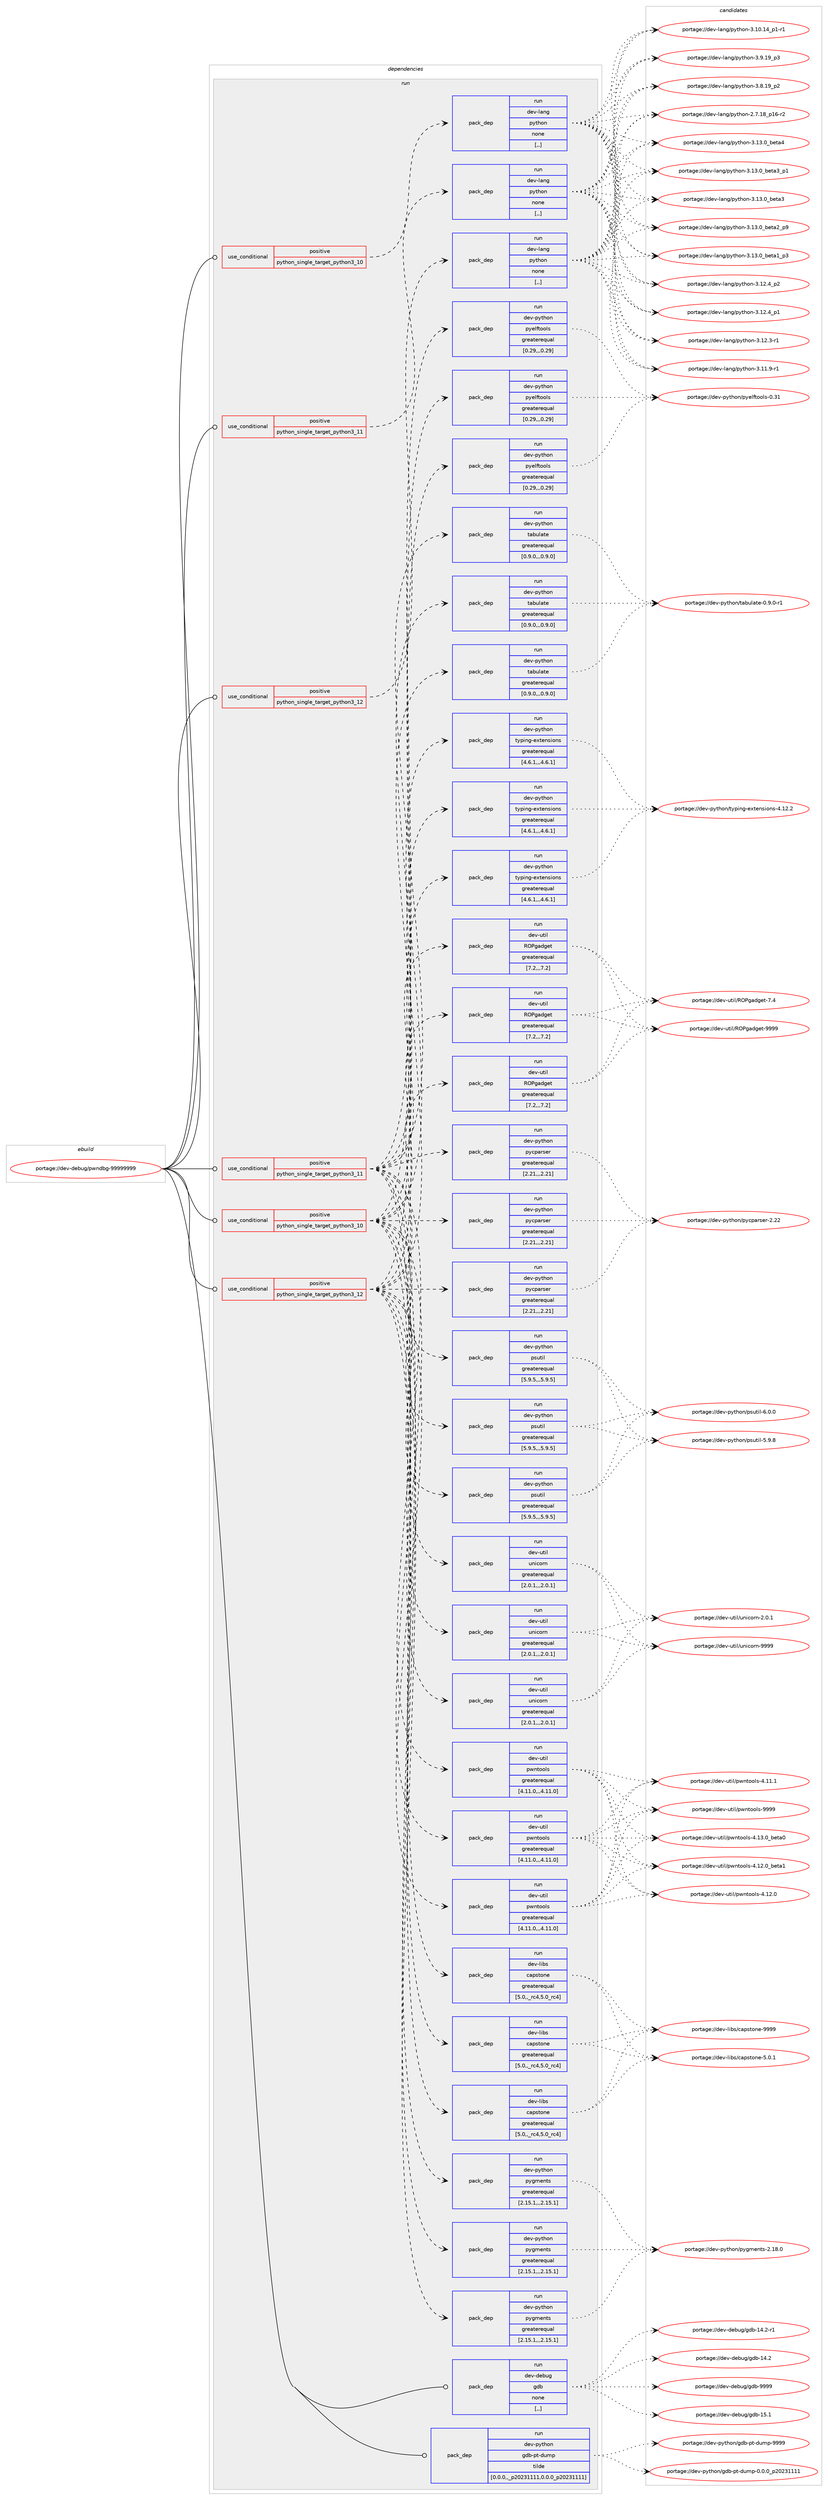 digraph prolog {

# *************
# Graph options
# *************

newrank=true;
concentrate=true;
compound=true;
graph [rankdir=LR,fontname=Helvetica,fontsize=10,ranksep=1.5];#, ranksep=2.5, nodesep=0.2];
edge  [arrowhead=vee];
node  [fontname=Helvetica,fontsize=10];

# **********
# The ebuild
# **********

subgraph cluster_leftcol {
color=gray;
label=<<i>ebuild</i>>;
id [label="portage://dev-debug/pwndbg-99999999", color=red, width=4, href="../dev-debug/pwndbg-99999999.svg"];
}

# ****************
# The dependencies
# ****************

subgraph cluster_midcol {
color=gray;
label=<<i>dependencies</i>>;
subgraph cluster_compile {
fillcolor="#eeeeee";
style=filled;
label=<<i>compile</i>>;
}
subgraph cluster_compileandrun {
fillcolor="#eeeeee";
style=filled;
label=<<i>compile and run</i>>;
}
subgraph cluster_run {
fillcolor="#eeeeee";
style=filled;
label=<<i>run</i>>;
subgraph cond19292 {
dependency72775 [label=<<TABLE BORDER="0" CELLBORDER="1" CELLSPACING="0" CELLPADDING="4"><TR><TD ROWSPAN="3" CELLPADDING="10">use_conditional</TD></TR><TR><TD>positive</TD></TR><TR><TD>python_single_target_python3_10</TD></TR></TABLE>>, shape=none, color=red];
subgraph pack52530 {
dependency72776 [label=<<TABLE BORDER="0" CELLBORDER="1" CELLSPACING="0" CELLPADDING="4" WIDTH="220"><TR><TD ROWSPAN="6" CELLPADDING="30">pack_dep</TD></TR><TR><TD WIDTH="110">run</TD></TR><TR><TD>dev-lang</TD></TR><TR><TD>python</TD></TR><TR><TD>none</TD></TR><TR><TD>[,,]</TD></TR></TABLE>>, shape=none, color=blue];
}
dependency72775:e -> dependency72776:w [weight=20,style="dashed",arrowhead="vee"];
}
id:e -> dependency72775:w [weight=20,style="solid",arrowhead="odot"];
subgraph cond19293 {
dependency72777 [label=<<TABLE BORDER="0" CELLBORDER="1" CELLSPACING="0" CELLPADDING="4"><TR><TD ROWSPAN="3" CELLPADDING="10">use_conditional</TD></TR><TR><TD>positive</TD></TR><TR><TD>python_single_target_python3_10</TD></TR></TABLE>>, shape=none, color=red];
subgraph pack52531 {
dependency72778 [label=<<TABLE BORDER="0" CELLBORDER="1" CELLSPACING="0" CELLPADDING="4" WIDTH="220"><TR><TD ROWSPAN="6" CELLPADDING="30">pack_dep</TD></TR><TR><TD WIDTH="110">run</TD></TR><TR><TD>dev-libs</TD></TR><TR><TD>capstone</TD></TR><TR><TD>greaterequal</TD></TR><TR><TD>[5.0,,_rc4,5.0_rc4]</TD></TR></TABLE>>, shape=none, color=blue];
}
dependency72777:e -> dependency72778:w [weight=20,style="dashed",arrowhead="vee"];
subgraph pack52532 {
dependency72779 [label=<<TABLE BORDER="0" CELLBORDER="1" CELLSPACING="0" CELLPADDING="4" WIDTH="220"><TR><TD ROWSPAN="6" CELLPADDING="30">pack_dep</TD></TR><TR><TD WIDTH="110">run</TD></TR><TR><TD>dev-python</TD></TR><TR><TD>psutil</TD></TR><TR><TD>greaterequal</TD></TR><TR><TD>[5.9.5,,,5.9.5]</TD></TR></TABLE>>, shape=none, color=blue];
}
dependency72777:e -> dependency72779:w [weight=20,style="dashed",arrowhead="vee"];
subgraph pack52533 {
dependency72780 [label=<<TABLE BORDER="0" CELLBORDER="1" CELLSPACING="0" CELLPADDING="4" WIDTH="220"><TR><TD ROWSPAN="6" CELLPADDING="30">pack_dep</TD></TR><TR><TD WIDTH="110">run</TD></TR><TR><TD>dev-python</TD></TR><TR><TD>pycparser</TD></TR><TR><TD>greaterequal</TD></TR><TR><TD>[2.21,,,2.21]</TD></TR></TABLE>>, shape=none, color=blue];
}
dependency72777:e -> dependency72780:w [weight=20,style="dashed",arrowhead="vee"];
subgraph pack52534 {
dependency72781 [label=<<TABLE BORDER="0" CELLBORDER="1" CELLSPACING="0" CELLPADDING="4" WIDTH="220"><TR><TD ROWSPAN="6" CELLPADDING="30">pack_dep</TD></TR><TR><TD WIDTH="110">run</TD></TR><TR><TD>dev-python</TD></TR><TR><TD>pyelftools</TD></TR><TR><TD>greaterequal</TD></TR><TR><TD>[0.29,,,0.29]</TD></TR></TABLE>>, shape=none, color=blue];
}
dependency72777:e -> dependency72781:w [weight=20,style="dashed",arrowhead="vee"];
subgraph pack52535 {
dependency72782 [label=<<TABLE BORDER="0" CELLBORDER="1" CELLSPACING="0" CELLPADDING="4" WIDTH="220"><TR><TD ROWSPAN="6" CELLPADDING="30">pack_dep</TD></TR><TR><TD WIDTH="110">run</TD></TR><TR><TD>dev-python</TD></TR><TR><TD>pygments</TD></TR><TR><TD>greaterequal</TD></TR><TR><TD>[2.15.1,,,2.15.1]</TD></TR></TABLE>>, shape=none, color=blue];
}
dependency72777:e -> dependency72782:w [weight=20,style="dashed",arrowhead="vee"];
subgraph pack52536 {
dependency72783 [label=<<TABLE BORDER="0" CELLBORDER="1" CELLSPACING="0" CELLPADDING="4" WIDTH="220"><TR><TD ROWSPAN="6" CELLPADDING="30">pack_dep</TD></TR><TR><TD WIDTH="110">run</TD></TR><TR><TD>dev-python</TD></TR><TR><TD>tabulate</TD></TR><TR><TD>greaterequal</TD></TR><TR><TD>[0.9.0,,,0.9.0]</TD></TR></TABLE>>, shape=none, color=blue];
}
dependency72777:e -> dependency72783:w [weight=20,style="dashed",arrowhead="vee"];
subgraph pack52537 {
dependency72784 [label=<<TABLE BORDER="0" CELLBORDER="1" CELLSPACING="0" CELLPADDING="4" WIDTH="220"><TR><TD ROWSPAN="6" CELLPADDING="30">pack_dep</TD></TR><TR><TD WIDTH="110">run</TD></TR><TR><TD>dev-python</TD></TR><TR><TD>typing-extensions</TD></TR><TR><TD>greaterequal</TD></TR><TR><TD>[4.6.1,,,4.6.1]</TD></TR></TABLE>>, shape=none, color=blue];
}
dependency72777:e -> dependency72784:w [weight=20,style="dashed",arrowhead="vee"];
subgraph pack52538 {
dependency72785 [label=<<TABLE BORDER="0" CELLBORDER="1" CELLSPACING="0" CELLPADDING="4" WIDTH="220"><TR><TD ROWSPAN="6" CELLPADDING="30">pack_dep</TD></TR><TR><TD WIDTH="110">run</TD></TR><TR><TD>dev-util</TD></TR><TR><TD>pwntools</TD></TR><TR><TD>greaterequal</TD></TR><TR><TD>[4.11.0,,,4.11.0]</TD></TR></TABLE>>, shape=none, color=blue];
}
dependency72777:e -> dependency72785:w [weight=20,style="dashed",arrowhead="vee"];
subgraph pack52539 {
dependency72786 [label=<<TABLE BORDER="0" CELLBORDER="1" CELLSPACING="0" CELLPADDING="4" WIDTH="220"><TR><TD ROWSPAN="6" CELLPADDING="30">pack_dep</TD></TR><TR><TD WIDTH="110">run</TD></TR><TR><TD>dev-util</TD></TR><TR><TD>ROPgadget</TD></TR><TR><TD>greaterequal</TD></TR><TR><TD>[7.2,,,7.2]</TD></TR></TABLE>>, shape=none, color=blue];
}
dependency72777:e -> dependency72786:w [weight=20,style="dashed",arrowhead="vee"];
subgraph pack52540 {
dependency72787 [label=<<TABLE BORDER="0" CELLBORDER="1" CELLSPACING="0" CELLPADDING="4" WIDTH="220"><TR><TD ROWSPAN="6" CELLPADDING="30">pack_dep</TD></TR><TR><TD WIDTH="110">run</TD></TR><TR><TD>dev-util</TD></TR><TR><TD>unicorn</TD></TR><TR><TD>greaterequal</TD></TR><TR><TD>[2.0.1,,,2.0.1]</TD></TR></TABLE>>, shape=none, color=blue];
}
dependency72777:e -> dependency72787:w [weight=20,style="dashed",arrowhead="vee"];
}
id:e -> dependency72777:w [weight=20,style="solid",arrowhead="odot"];
subgraph cond19294 {
dependency72788 [label=<<TABLE BORDER="0" CELLBORDER="1" CELLSPACING="0" CELLPADDING="4"><TR><TD ROWSPAN="3" CELLPADDING="10">use_conditional</TD></TR><TR><TD>positive</TD></TR><TR><TD>python_single_target_python3_11</TD></TR></TABLE>>, shape=none, color=red];
subgraph pack52541 {
dependency72789 [label=<<TABLE BORDER="0" CELLBORDER="1" CELLSPACING="0" CELLPADDING="4" WIDTH="220"><TR><TD ROWSPAN="6" CELLPADDING="30">pack_dep</TD></TR><TR><TD WIDTH="110">run</TD></TR><TR><TD>dev-lang</TD></TR><TR><TD>python</TD></TR><TR><TD>none</TD></TR><TR><TD>[,,]</TD></TR></TABLE>>, shape=none, color=blue];
}
dependency72788:e -> dependency72789:w [weight=20,style="dashed",arrowhead="vee"];
}
id:e -> dependency72788:w [weight=20,style="solid",arrowhead="odot"];
subgraph cond19295 {
dependency72790 [label=<<TABLE BORDER="0" CELLBORDER="1" CELLSPACING="0" CELLPADDING="4"><TR><TD ROWSPAN="3" CELLPADDING="10">use_conditional</TD></TR><TR><TD>positive</TD></TR><TR><TD>python_single_target_python3_11</TD></TR></TABLE>>, shape=none, color=red];
subgraph pack52542 {
dependency72791 [label=<<TABLE BORDER="0" CELLBORDER="1" CELLSPACING="0" CELLPADDING="4" WIDTH="220"><TR><TD ROWSPAN="6" CELLPADDING="30">pack_dep</TD></TR><TR><TD WIDTH="110">run</TD></TR><TR><TD>dev-libs</TD></TR><TR><TD>capstone</TD></TR><TR><TD>greaterequal</TD></TR><TR><TD>[5.0,,_rc4,5.0_rc4]</TD></TR></TABLE>>, shape=none, color=blue];
}
dependency72790:e -> dependency72791:w [weight=20,style="dashed",arrowhead="vee"];
subgraph pack52543 {
dependency72792 [label=<<TABLE BORDER="0" CELLBORDER="1" CELLSPACING="0" CELLPADDING="4" WIDTH="220"><TR><TD ROWSPAN="6" CELLPADDING="30">pack_dep</TD></TR><TR><TD WIDTH="110">run</TD></TR><TR><TD>dev-python</TD></TR><TR><TD>psutil</TD></TR><TR><TD>greaterequal</TD></TR><TR><TD>[5.9.5,,,5.9.5]</TD></TR></TABLE>>, shape=none, color=blue];
}
dependency72790:e -> dependency72792:w [weight=20,style="dashed",arrowhead="vee"];
subgraph pack52544 {
dependency72793 [label=<<TABLE BORDER="0" CELLBORDER="1" CELLSPACING="0" CELLPADDING="4" WIDTH="220"><TR><TD ROWSPAN="6" CELLPADDING="30">pack_dep</TD></TR><TR><TD WIDTH="110">run</TD></TR><TR><TD>dev-python</TD></TR><TR><TD>pycparser</TD></TR><TR><TD>greaterequal</TD></TR><TR><TD>[2.21,,,2.21]</TD></TR></TABLE>>, shape=none, color=blue];
}
dependency72790:e -> dependency72793:w [weight=20,style="dashed",arrowhead="vee"];
subgraph pack52545 {
dependency72794 [label=<<TABLE BORDER="0" CELLBORDER="1" CELLSPACING="0" CELLPADDING="4" WIDTH="220"><TR><TD ROWSPAN="6" CELLPADDING="30">pack_dep</TD></TR><TR><TD WIDTH="110">run</TD></TR><TR><TD>dev-python</TD></TR><TR><TD>pyelftools</TD></TR><TR><TD>greaterequal</TD></TR><TR><TD>[0.29,,,0.29]</TD></TR></TABLE>>, shape=none, color=blue];
}
dependency72790:e -> dependency72794:w [weight=20,style="dashed",arrowhead="vee"];
subgraph pack52546 {
dependency72795 [label=<<TABLE BORDER="0" CELLBORDER="1" CELLSPACING="0" CELLPADDING="4" WIDTH="220"><TR><TD ROWSPAN="6" CELLPADDING="30">pack_dep</TD></TR><TR><TD WIDTH="110">run</TD></TR><TR><TD>dev-python</TD></TR><TR><TD>pygments</TD></TR><TR><TD>greaterequal</TD></TR><TR><TD>[2.15.1,,,2.15.1]</TD></TR></TABLE>>, shape=none, color=blue];
}
dependency72790:e -> dependency72795:w [weight=20,style="dashed",arrowhead="vee"];
subgraph pack52547 {
dependency72796 [label=<<TABLE BORDER="0" CELLBORDER="1" CELLSPACING="0" CELLPADDING="4" WIDTH="220"><TR><TD ROWSPAN="6" CELLPADDING="30">pack_dep</TD></TR><TR><TD WIDTH="110">run</TD></TR><TR><TD>dev-python</TD></TR><TR><TD>tabulate</TD></TR><TR><TD>greaterequal</TD></TR><TR><TD>[0.9.0,,,0.9.0]</TD></TR></TABLE>>, shape=none, color=blue];
}
dependency72790:e -> dependency72796:w [weight=20,style="dashed",arrowhead="vee"];
subgraph pack52548 {
dependency72797 [label=<<TABLE BORDER="0" CELLBORDER="1" CELLSPACING="0" CELLPADDING="4" WIDTH="220"><TR><TD ROWSPAN="6" CELLPADDING="30">pack_dep</TD></TR><TR><TD WIDTH="110">run</TD></TR><TR><TD>dev-python</TD></TR><TR><TD>typing-extensions</TD></TR><TR><TD>greaterequal</TD></TR><TR><TD>[4.6.1,,,4.6.1]</TD></TR></TABLE>>, shape=none, color=blue];
}
dependency72790:e -> dependency72797:w [weight=20,style="dashed",arrowhead="vee"];
subgraph pack52549 {
dependency72798 [label=<<TABLE BORDER="0" CELLBORDER="1" CELLSPACING="0" CELLPADDING="4" WIDTH="220"><TR><TD ROWSPAN="6" CELLPADDING="30">pack_dep</TD></TR><TR><TD WIDTH="110">run</TD></TR><TR><TD>dev-util</TD></TR><TR><TD>pwntools</TD></TR><TR><TD>greaterequal</TD></TR><TR><TD>[4.11.0,,,4.11.0]</TD></TR></TABLE>>, shape=none, color=blue];
}
dependency72790:e -> dependency72798:w [weight=20,style="dashed",arrowhead="vee"];
subgraph pack52550 {
dependency72799 [label=<<TABLE BORDER="0" CELLBORDER="1" CELLSPACING="0" CELLPADDING="4" WIDTH="220"><TR><TD ROWSPAN="6" CELLPADDING="30">pack_dep</TD></TR><TR><TD WIDTH="110">run</TD></TR><TR><TD>dev-util</TD></TR><TR><TD>ROPgadget</TD></TR><TR><TD>greaterequal</TD></TR><TR><TD>[7.2,,,7.2]</TD></TR></TABLE>>, shape=none, color=blue];
}
dependency72790:e -> dependency72799:w [weight=20,style="dashed",arrowhead="vee"];
subgraph pack52551 {
dependency72800 [label=<<TABLE BORDER="0" CELLBORDER="1" CELLSPACING="0" CELLPADDING="4" WIDTH="220"><TR><TD ROWSPAN="6" CELLPADDING="30">pack_dep</TD></TR><TR><TD WIDTH="110">run</TD></TR><TR><TD>dev-util</TD></TR><TR><TD>unicorn</TD></TR><TR><TD>greaterequal</TD></TR><TR><TD>[2.0.1,,,2.0.1]</TD></TR></TABLE>>, shape=none, color=blue];
}
dependency72790:e -> dependency72800:w [weight=20,style="dashed",arrowhead="vee"];
}
id:e -> dependency72790:w [weight=20,style="solid",arrowhead="odot"];
subgraph cond19296 {
dependency72801 [label=<<TABLE BORDER="0" CELLBORDER="1" CELLSPACING="0" CELLPADDING="4"><TR><TD ROWSPAN="3" CELLPADDING="10">use_conditional</TD></TR><TR><TD>positive</TD></TR><TR><TD>python_single_target_python3_12</TD></TR></TABLE>>, shape=none, color=red];
subgraph pack52552 {
dependency72802 [label=<<TABLE BORDER="0" CELLBORDER="1" CELLSPACING="0" CELLPADDING="4" WIDTH="220"><TR><TD ROWSPAN="6" CELLPADDING="30">pack_dep</TD></TR><TR><TD WIDTH="110">run</TD></TR><TR><TD>dev-lang</TD></TR><TR><TD>python</TD></TR><TR><TD>none</TD></TR><TR><TD>[,,]</TD></TR></TABLE>>, shape=none, color=blue];
}
dependency72801:e -> dependency72802:w [weight=20,style="dashed",arrowhead="vee"];
}
id:e -> dependency72801:w [weight=20,style="solid",arrowhead="odot"];
subgraph cond19297 {
dependency72803 [label=<<TABLE BORDER="0" CELLBORDER="1" CELLSPACING="0" CELLPADDING="4"><TR><TD ROWSPAN="3" CELLPADDING="10">use_conditional</TD></TR><TR><TD>positive</TD></TR><TR><TD>python_single_target_python3_12</TD></TR></TABLE>>, shape=none, color=red];
subgraph pack52553 {
dependency72804 [label=<<TABLE BORDER="0" CELLBORDER="1" CELLSPACING="0" CELLPADDING="4" WIDTH="220"><TR><TD ROWSPAN="6" CELLPADDING="30">pack_dep</TD></TR><TR><TD WIDTH="110">run</TD></TR><TR><TD>dev-libs</TD></TR><TR><TD>capstone</TD></TR><TR><TD>greaterequal</TD></TR><TR><TD>[5.0,,_rc4,5.0_rc4]</TD></TR></TABLE>>, shape=none, color=blue];
}
dependency72803:e -> dependency72804:w [weight=20,style="dashed",arrowhead="vee"];
subgraph pack52554 {
dependency72805 [label=<<TABLE BORDER="0" CELLBORDER="1" CELLSPACING="0" CELLPADDING="4" WIDTH="220"><TR><TD ROWSPAN="6" CELLPADDING="30">pack_dep</TD></TR><TR><TD WIDTH="110">run</TD></TR><TR><TD>dev-python</TD></TR><TR><TD>psutil</TD></TR><TR><TD>greaterequal</TD></TR><TR><TD>[5.9.5,,,5.9.5]</TD></TR></TABLE>>, shape=none, color=blue];
}
dependency72803:e -> dependency72805:w [weight=20,style="dashed",arrowhead="vee"];
subgraph pack52555 {
dependency72806 [label=<<TABLE BORDER="0" CELLBORDER="1" CELLSPACING="0" CELLPADDING="4" WIDTH="220"><TR><TD ROWSPAN="6" CELLPADDING="30">pack_dep</TD></TR><TR><TD WIDTH="110">run</TD></TR><TR><TD>dev-python</TD></TR><TR><TD>pycparser</TD></TR><TR><TD>greaterequal</TD></TR><TR><TD>[2.21,,,2.21]</TD></TR></TABLE>>, shape=none, color=blue];
}
dependency72803:e -> dependency72806:w [weight=20,style="dashed",arrowhead="vee"];
subgraph pack52556 {
dependency72807 [label=<<TABLE BORDER="0" CELLBORDER="1" CELLSPACING="0" CELLPADDING="4" WIDTH="220"><TR><TD ROWSPAN="6" CELLPADDING="30">pack_dep</TD></TR><TR><TD WIDTH="110">run</TD></TR><TR><TD>dev-python</TD></TR><TR><TD>pyelftools</TD></TR><TR><TD>greaterequal</TD></TR><TR><TD>[0.29,,,0.29]</TD></TR></TABLE>>, shape=none, color=blue];
}
dependency72803:e -> dependency72807:w [weight=20,style="dashed",arrowhead="vee"];
subgraph pack52557 {
dependency72808 [label=<<TABLE BORDER="0" CELLBORDER="1" CELLSPACING="0" CELLPADDING="4" WIDTH="220"><TR><TD ROWSPAN="6" CELLPADDING="30">pack_dep</TD></TR><TR><TD WIDTH="110">run</TD></TR><TR><TD>dev-python</TD></TR><TR><TD>pygments</TD></TR><TR><TD>greaterequal</TD></TR><TR><TD>[2.15.1,,,2.15.1]</TD></TR></TABLE>>, shape=none, color=blue];
}
dependency72803:e -> dependency72808:w [weight=20,style="dashed",arrowhead="vee"];
subgraph pack52558 {
dependency72809 [label=<<TABLE BORDER="0" CELLBORDER="1" CELLSPACING="0" CELLPADDING="4" WIDTH="220"><TR><TD ROWSPAN="6" CELLPADDING="30">pack_dep</TD></TR><TR><TD WIDTH="110">run</TD></TR><TR><TD>dev-python</TD></TR><TR><TD>tabulate</TD></TR><TR><TD>greaterequal</TD></TR><TR><TD>[0.9.0,,,0.9.0]</TD></TR></TABLE>>, shape=none, color=blue];
}
dependency72803:e -> dependency72809:w [weight=20,style="dashed",arrowhead="vee"];
subgraph pack52559 {
dependency72810 [label=<<TABLE BORDER="0" CELLBORDER="1" CELLSPACING="0" CELLPADDING="4" WIDTH="220"><TR><TD ROWSPAN="6" CELLPADDING="30">pack_dep</TD></TR><TR><TD WIDTH="110">run</TD></TR><TR><TD>dev-python</TD></TR><TR><TD>typing-extensions</TD></TR><TR><TD>greaterequal</TD></TR><TR><TD>[4.6.1,,,4.6.1]</TD></TR></TABLE>>, shape=none, color=blue];
}
dependency72803:e -> dependency72810:w [weight=20,style="dashed",arrowhead="vee"];
subgraph pack52560 {
dependency72811 [label=<<TABLE BORDER="0" CELLBORDER="1" CELLSPACING="0" CELLPADDING="4" WIDTH="220"><TR><TD ROWSPAN="6" CELLPADDING="30">pack_dep</TD></TR><TR><TD WIDTH="110">run</TD></TR><TR><TD>dev-util</TD></TR><TR><TD>pwntools</TD></TR><TR><TD>greaterequal</TD></TR><TR><TD>[4.11.0,,,4.11.0]</TD></TR></TABLE>>, shape=none, color=blue];
}
dependency72803:e -> dependency72811:w [weight=20,style="dashed",arrowhead="vee"];
subgraph pack52561 {
dependency72812 [label=<<TABLE BORDER="0" CELLBORDER="1" CELLSPACING="0" CELLPADDING="4" WIDTH="220"><TR><TD ROWSPAN="6" CELLPADDING="30">pack_dep</TD></TR><TR><TD WIDTH="110">run</TD></TR><TR><TD>dev-util</TD></TR><TR><TD>ROPgadget</TD></TR><TR><TD>greaterequal</TD></TR><TR><TD>[7.2,,,7.2]</TD></TR></TABLE>>, shape=none, color=blue];
}
dependency72803:e -> dependency72812:w [weight=20,style="dashed",arrowhead="vee"];
subgraph pack52562 {
dependency72813 [label=<<TABLE BORDER="0" CELLBORDER="1" CELLSPACING="0" CELLPADDING="4" WIDTH="220"><TR><TD ROWSPAN="6" CELLPADDING="30">pack_dep</TD></TR><TR><TD WIDTH="110">run</TD></TR><TR><TD>dev-util</TD></TR><TR><TD>unicorn</TD></TR><TR><TD>greaterequal</TD></TR><TR><TD>[2.0.1,,,2.0.1]</TD></TR></TABLE>>, shape=none, color=blue];
}
dependency72803:e -> dependency72813:w [weight=20,style="dashed",arrowhead="vee"];
}
id:e -> dependency72803:w [weight=20,style="solid",arrowhead="odot"];
subgraph pack52563 {
dependency72814 [label=<<TABLE BORDER="0" CELLBORDER="1" CELLSPACING="0" CELLPADDING="4" WIDTH="220"><TR><TD ROWSPAN="6" CELLPADDING="30">pack_dep</TD></TR><TR><TD WIDTH="110">run</TD></TR><TR><TD>dev-debug</TD></TR><TR><TD>gdb</TD></TR><TR><TD>none</TD></TR><TR><TD>[,,]</TD></TR></TABLE>>, shape=none, color=blue];
}
id:e -> dependency72814:w [weight=20,style="solid",arrowhead="odot"];
subgraph pack52564 {
dependency72815 [label=<<TABLE BORDER="0" CELLBORDER="1" CELLSPACING="0" CELLPADDING="4" WIDTH="220"><TR><TD ROWSPAN="6" CELLPADDING="30">pack_dep</TD></TR><TR><TD WIDTH="110">run</TD></TR><TR><TD>dev-python</TD></TR><TR><TD>gdb-pt-dump</TD></TR><TR><TD>tilde</TD></TR><TR><TD>[0.0.0,,_p20231111,0.0.0_p20231111]</TD></TR></TABLE>>, shape=none, color=blue];
}
id:e -> dependency72815:w [weight=20,style="solid",arrowhead="odot"];
}
}

# **************
# The candidates
# **************

subgraph cluster_choices {
rank=same;
color=gray;
label=<<i>candidates</i>>;

subgraph choice52530 {
color=black;
nodesep=1;
choice1001011184510897110103471121211161041111104551464951464895981011169752 [label="portage://dev-lang/python-3.13.0_beta4", color=red, width=4,href="../dev-lang/python-3.13.0_beta4.svg"];
choice10010111845108971101034711212111610411111045514649514648959810111697519511249 [label="portage://dev-lang/python-3.13.0_beta3_p1", color=red, width=4,href="../dev-lang/python-3.13.0_beta3_p1.svg"];
choice1001011184510897110103471121211161041111104551464951464895981011169751 [label="portage://dev-lang/python-3.13.0_beta3", color=red, width=4,href="../dev-lang/python-3.13.0_beta3.svg"];
choice10010111845108971101034711212111610411111045514649514648959810111697509511257 [label="portage://dev-lang/python-3.13.0_beta2_p9", color=red, width=4,href="../dev-lang/python-3.13.0_beta2_p9.svg"];
choice10010111845108971101034711212111610411111045514649514648959810111697499511251 [label="portage://dev-lang/python-3.13.0_beta1_p3", color=red, width=4,href="../dev-lang/python-3.13.0_beta1_p3.svg"];
choice100101118451089711010347112121116104111110455146495046529511250 [label="portage://dev-lang/python-3.12.4_p2", color=red, width=4,href="../dev-lang/python-3.12.4_p2.svg"];
choice100101118451089711010347112121116104111110455146495046529511249 [label="portage://dev-lang/python-3.12.4_p1", color=red, width=4,href="../dev-lang/python-3.12.4_p1.svg"];
choice100101118451089711010347112121116104111110455146495046514511449 [label="portage://dev-lang/python-3.12.3-r1", color=red, width=4,href="../dev-lang/python-3.12.3-r1.svg"];
choice100101118451089711010347112121116104111110455146494946574511449 [label="portage://dev-lang/python-3.11.9-r1", color=red, width=4,href="../dev-lang/python-3.11.9-r1.svg"];
choice100101118451089711010347112121116104111110455146494846495295112494511449 [label="portage://dev-lang/python-3.10.14_p1-r1", color=red, width=4,href="../dev-lang/python-3.10.14_p1-r1.svg"];
choice100101118451089711010347112121116104111110455146574649579511251 [label="portage://dev-lang/python-3.9.19_p3", color=red, width=4,href="../dev-lang/python-3.9.19_p3.svg"];
choice100101118451089711010347112121116104111110455146564649579511250 [label="portage://dev-lang/python-3.8.19_p2", color=red, width=4,href="../dev-lang/python-3.8.19_p2.svg"];
choice100101118451089711010347112121116104111110455046554649569511249544511450 [label="portage://dev-lang/python-2.7.18_p16-r2", color=red, width=4,href="../dev-lang/python-2.7.18_p16-r2.svg"];
dependency72776:e -> choice1001011184510897110103471121211161041111104551464951464895981011169752:w [style=dotted,weight="100"];
dependency72776:e -> choice10010111845108971101034711212111610411111045514649514648959810111697519511249:w [style=dotted,weight="100"];
dependency72776:e -> choice1001011184510897110103471121211161041111104551464951464895981011169751:w [style=dotted,weight="100"];
dependency72776:e -> choice10010111845108971101034711212111610411111045514649514648959810111697509511257:w [style=dotted,weight="100"];
dependency72776:e -> choice10010111845108971101034711212111610411111045514649514648959810111697499511251:w [style=dotted,weight="100"];
dependency72776:e -> choice100101118451089711010347112121116104111110455146495046529511250:w [style=dotted,weight="100"];
dependency72776:e -> choice100101118451089711010347112121116104111110455146495046529511249:w [style=dotted,weight="100"];
dependency72776:e -> choice100101118451089711010347112121116104111110455146495046514511449:w [style=dotted,weight="100"];
dependency72776:e -> choice100101118451089711010347112121116104111110455146494946574511449:w [style=dotted,weight="100"];
dependency72776:e -> choice100101118451089711010347112121116104111110455146494846495295112494511449:w [style=dotted,weight="100"];
dependency72776:e -> choice100101118451089711010347112121116104111110455146574649579511251:w [style=dotted,weight="100"];
dependency72776:e -> choice100101118451089711010347112121116104111110455146564649579511250:w [style=dotted,weight="100"];
dependency72776:e -> choice100101118451089711010347112121116104111110455046554649569511249544511450:w [style=dotted,weight="100"];
}
subgraph choice52531 {
color=black;
nodesep=1;
choice10010111845108105981154799971121151161111101014557575757 [label="portage://dev-libs/capstone-9999", color=red, width=4,href="../dev-libs/capstone-9999.svg"];
choice1001011184510810598115479997112115116111110101455346484649 [label="portage://dev-libs/capstone-5.0.1", color=red, width=4,href="../dev-libs/capstone-5.0.1.svg"];
dependency72778:e -> choice10010111845108105981154799971121151161111101014557575757:w [style=dotted,weight="100"];
dependency72778:e -> choice1001011184510810598115479997112115116111110101455346484649:w [style=dotted,weight="100"];
}
subgraph choice52532 {
color=black;
nodesep=1;
choice1001011184511212111610411111047112115117116105108455446484648 [label="portage://dev-python/psutil-6.0.0", color=red, width=4,href="../dev-python/psutil-6.0.0.svg"];
choice1001011184511212111610411111047112115117116105108455346574656 [label="portage://dev-python/psutil-5.9.8", color=red, width=4,href="../dev-python/psutil-5.9.8.svg"];
dependency72779:e -> choice1001011184511212111610411111047112115117116105108455446484648:w [style=dotted,weight="100"];
dependency72779:e -> choice1001011184511212111610411111047112115117116105108455346574656:w [style=dotted,weight="100"];
}
subgraph choice52533 {
color=black;
nodesep=1;
choice100101118451121211161041111104711212199112971141151011144550465050 [label="portage://dev-python/pycparser-2.22", color=red, width=4,href="../dev-python/pycparser-2.22.svg"];
dependency72780:e -> choice100101118451121211161041111104711212199112971141151011144550465050:w [style=dotted,weight="100"];
}
subgraph choice52534 {
color=black;
nodesep=1;
choice10010111845112121116104111110471121211011081021161111111081154548465149 [label="portage://dev-python/pyelftools-0.31", color=red, width=4,href="../dev-python/pyelftools-0.31.svg"];
dependency72781:e -> choice10010111845112121116104111110471121211011081021161111111081154548465149:w [style=dotted,weight="100"];
}
subgraph choice52535 {
color=black;
nodesep=1;
choice100101118451121211161041111104711212110310910111011611545504649564648 [label="portage://dev-python/pygments-2.18.0", color=red, width=4,href="../dev-python/pygments-2.18.0.svg"];
dependency72782:e -> choice100101118451121211161041111104711212110310910111011611545504649564648:w [style=dotted,weight="100"];
}
subgraph choice52536 {
color=black;
nodesep=1;
choice10010111845112121116104111110471169798117108971161014548465746484511449 [label="portage://dev-python/tabulate-0.9.0-r1", color=red, width=4,href="../dev-python/tabulate-0.9.0-r1.svg"];
dependency72783:e -> choice10010111845112121116104111110471169798117108971161014548465746484511449:w [style=dotted,weight="100"];
}
subgraph choice52537 {
color=black;
nodesep=1;
choice10010111845112121116104111110471161211121051101034510112011610111011510511111011545524649504650 [label="portage://dev-python/typing-extensions-4.12.2", color=red, width=4,href="../dev-python/typing-extensions-4.12.2.svg"];
dependency72784:e -> choice10010111845112121116104111110471161211121051101034510112011610111011510511111011545524649504650:w [style=dotted,weight="100"];
}
subgraph choice52538 {
color=black;
nodesep=1;
choice10010111845117116105108471121191101161111111081154557575757 [label="portage://dev-util/pwntools-9999", color=red, width=4,href="../dev-util/pwntools-9999.svg"];
choice10010111845117116105108471121191101161111111081154552464951464895981011169748 [label="portage://dev-util/pwntools-4.13.0_beta0", color=red, width=4,href="../dev-util/pwntools-4.13.0_beta0.svg"];
choice10010111845117116105108471121191101161111111081154552464950464895981011169749 [label="portage://dev-util/pwntools-4.12.0_beta1", color=red, width=4,href="../dev-util/pwntools-4.12.0_beta1.svg"];
choice100101118451171161051084711211911011611111110811545524649504648 [label="portage://dev-util/pwntools-4.12.0", color=red, width=4,href="../dev-util/pwntools-4.12.0.svg"];
choice100101118451171161051084711211911011611111110811545524649494649 [label="portage://dev-util/pwntools-4.11.1", color=red, width=4,href="../dev-util/pwntools-4.11.1.svg"];
dependency72785:e -> choice10010111845117116105108471121191101161111111081154557575757:w [style=dotted,weight="100"];
dependency72785:e -> choice10010111845117116105108471121191101161111111081154552464951464895981011169748:w [style=dotted,weight="100"];
dependency72785:e -> choice10010111845117116105108471121191101161111111081154552464950464895981011169749:w [style=dotted,weight="100"];
dependency72785:e -> choice100101118451171161051084711211911011611111110811545524649504648:w [style=dotted,weight="100"];
dependency72785:e -> choice100101118451171161051084711211911011611111110811545524649494649:w [style=dotted,weight="100"];
}
subgraph choice52539 {
color=black;
nodesep=1;
choice1001011184511711610510847827980103971001031011164557575757 [label="portage://dev-util/ROPgadget-9999", color=red, width=4,href="../dev-util/ROPgadget-9999.svg"];
choice10010111845117116105108478279801039710010310111645554652 [label="portage://dev-util/ROPgadget-7.4", color=red, width=4,href="../dev-util/ROPgadget-7.4.svg"];
dependency72786:e -> choice1001011184511711610510847827980103971001031011164557575757:w [style=dotted,weight="100"];
dependency72786:e -> choice10010111845117116105108478279801039710010310111645554652:w [style=dotted,weight="100"];
}
subgraph choice52540 {
color=black;
nodesep=1;
choice1001011184511711610510847117110105991111141104557575757 [label="portage://dev-util/unicorn-9999", color=red, width=4,href="../dev-util/unicorn-9999.svg"];
choice100101118451171161051084711711010599111114110455046484649 [label="portage://dev-util/unicorn-2.0.1", color=red, width=4,href="../dev-util/unicorn-2.0.1.svg"];
dependency72787:e -> choice1001011184511711610510847117110105991111141104557575757:w [style=dotted,weight="100"];
dependency72787:e -> choice100101118451171161051084711711010599111114110455046484649:w [style=dotted,weight="100"];
}
subgraph choice52541 {
color=black;
nodesep=1;
choice1001011184510897110103471121211161041111104551464951464895981011169752 [label="portage://dev-lang/python-3.13.0_beta4", color=red, width=4,href="../dev-lang/python-3.13.0_beta4.svg"];
choice10010111845108971101034711212111610411111045514649514648959810111697519511249 [label="portage://dev-lang/python-3.13.0_beta3_p1", color=red, width=4,href="../dev-lang/python-3.13.0_beta3_p1.svg"];
choice1001011184510897110103471121211161041111104551464951464895981011169751 [label="portage://dev-lang/python-3.13.0_beta3", color=red, width=4,href="../dev-lang/python-3.13.0_beta3.svg"];
choice10010111845108971101034711212111610411111045514649514648959810111697509511257 [label="portage://dev-lang/python-3.13.0_beta2_p9", color=red, width=4,href="../dev-lang/python-3.13.0_beta2_p9.svg"];
choice10010111845108971101034711212111610411111045514649514648959810111697499511251 [label="portage://dev-lang/python-3.13.0_beta1_p3", color=red, width=4,href="../dev-lang/python-3.13.0_beta1_p3.svg"];
choice100101118451089711010347112121116104111110455146495046529511250 [label="portage://dev-lang/python-3.12.4_p2", color=red, width=4,href="../dev-lang/python-3.12.4_p2.svg"];
choice100101118451089711010347112121116104111110455146495046529511249 [label="portage://dev-lang/python-3.12.4_p1", color=red, width=4,href="../dev-lang/python-3.12.4_p1.svg"];
choice100101118451089711010347112121116104111110455146495046514511449 [label="portage://dev-lang/python-3.12.3-r1", color=red, width=4,href="../dev-lang/python-3.12.3-r1.svg"];
choice100101118451089711010347112121116104111110455146494946574511449 [label="portage://dev-lang/python-3.11.9-r1", color=red, width=4,href="../dev-lang/python-3.11.9-r1.svg"];
choice100101118451089711010347112121116104111110455146494846495295112494511449 [label="portage://dev-lang/python-3.10.14_p1-r1", color=red, width=4,href="../dev-lang/python-3.10.14_p1-r1.svg"];
choice100101118451089711010347112121116104111110455146574649579511251 [label="portage://dev-lang/python-3.9.19_p3", color=red, width=4,href="../dev-lang/python-3.9.19_p3.svg"];
choice100101118451089711010347112121116104111110455146564649579511250 [label="portage://dev-lang/python-3.8.19_p2", color=red, width=4,href="../dev-lang/python-3.8.19_p2.svg"];
choice100101118451089711010347112121116104111110455046554649569511249544511450 [label="portage://dev-lang/python-2.7.18_p16-r2", color=red, width=4,href="../dev-lang/python-2.7.18_p16-r2.svg"];
dependency72789:e -> choice1001011184510897110103471121211161041111104551464951464895981011169752:w [style=dotted,weight="100"];
dependency72789:e -> choice10010111845108971101034711212111610411111045514649514648959810111697519511249:w [style=dotted,weight="100"];
dependency72789:e -> choice1001011184510897110103471121211161041111104551464951464895981011169751:w [style=dotted,weight="100"];
dependency72789:e -> choice10010111845108971101034711212111610411111045514649514648959810111697509511257:w [style=dotted,weight="100"];
dependency72789:e -> choice10010111845108971101034711212111610411111045514649514648959810111697499511251:w [style=dotted,weight="100"];
dependency72789:e -> choice100101118451089711010347112121116104111110455146495046529511250:w [style=dotted,weight="100"];
dependency72789:e -> choice100101118451089711010347112121116104111110455146495046529511249:w [style=dotted,weight="100"];
dependency72789:e -> choice100101118451089711010347112121116104111110455146495046514511449:w [style=dotted,weight="100"];
dependency72789:e -> choice100101118451089711010347112121116104111110455146494946574511449:w [style=dotted,weight="100"];
dependency72789:e -> choice100101118451089711010347112121116104111110455146494846495295112494511449:w [style=dotted,weight="100"];
dependency72789:e -> choice100101118451089711010347112121116104111110455146574649579511251:w [style=dotted,weight="100"];
dependency72789:e -> choice100101118451089711010347112121116104111110455146564649579511250:w [style=dotted,weight="100"];
dependency72789:e -> choice100101118451089711010347112121116104111110455046554649569511249544511450:w [style=dotted,weight="100"];
}
subgraph choice52542 {
color=black;
nodesep=1;
choice10010111845108105981154799971121151161111101014557575757 [label="portage://dev-libs/capstone-9999", color=red, width=4,href="../dev-libs/capstone-9999.svg"];
choice1001011184510810598115479997112115116111110101455346484649 [label="portage://dev-libs/capstone-5.0.1", color=red, width=4,href="../dev-libs/capstone-5.0.1.svg"];
dependency72791:e -> choice10010111845108105981154799971121151161111101014557575757:w [style=dotted,weight="100"];
dependency72791:e -> choice1001011184510810598115479997112115116111110101455346484649:w [style=dotted,weight="100"];
}
subgraph choice52543 {
color=black;
nodesep=1;
choice1001011184511212111610411111047112115117116105108455446484648 [label="portage://dev-python/psutil-6.0.0", color=red, width=4,href="../dev-python/psutil-6.0.0.svg"];
choice1001011184511212111610411111047112115117116105108455346574656 [label="portage://dev-python/psutil-5.9.8", color=red, width=4,href="../dev-python/psutil-5.9.8.svg"];
dependency72792:e -> choice1001011184511212111610411111047112115117116105108455446484648:w [style=dotted,weight="100"];
dependency72792:e -> choice1001011184511212111610411111047112115117116105108455346574656:w [style=dotted,weight="100"];
}
subgraph choice52544 {
color=black;
nodesep=1;
choice100101118451121211161041111104711212199112971141151011144550465050 [label="portage://dev-python/pycparser-2.22", color=red, width=4,href="../dev-python/pycparser-2.22.svg"];
dependency72793:e -> choice100101118451121211161041111104711212199112971141151011144550465050:w [style=dotted,weight="100"];
}
subgraph choice52545 {
color=black;
nodesep=1;
choice10010111845112121116104111110471121211011081021161111111081154548465149 [label="portage://dev-python/pyelftools-0.31", color=red, width=4,href="../dev-python/pyelftools-0.31.svg"];
dependency72794:e -> choice10010111845112121116104111110471121211011081021161111111081154548465149:w [style=dotted,weight="100"];
}
subgraph choice52546 {
color=black;
nodesep=1;
choice100101118451121211161041111104711212110310910111011611545504649564648 [label="portage://dev-python/pygments-2.18.0", color=red, width=4,href="../dev-python/pygments-2.18.0.svg"];
dependency72795:e -> choice100101118451121211161041111104711212110310910111011611545504649564648:w [style=dotted,weight="100"];
}
subgraph choice52547 {
color=black;
nodesep=1;
choice10010111845112121116104111110471169798117108971161014548465746484511449 [label="portage://dev-python/tabulate-0.9.0-r1", color=red, width=4,href="../dev-python/tabulate-0.9.0-r1.svg"];
dependency72796:e -> choice10010111845112121116104111110471169798117108971161014548465746484511449:w [style=dotted,weight="100"];
}
subgraph choice52548 {
color=black;
nodesep=1;
choice10010111845112121116104111110471161211121051101034510112011610111011510511111011545524649504650 [label="portage://dev-python/typing-extensions-4.12.2", color=red, width=4,href="../dev-python/typing-extensions-4.12.2.svg"];
dependency72797:e -> choice10010111845112121116104111110471161211121051101034510112011610111011510511111011545524649504650:w [style=dotted,weight="100"];
}
subgraph choice52549 {
color=black;
nodesep=1;
choice10010111845117116105108471121191101161111111081154557575757 [label="portage://dev-util/pwntools-9999", color=red, width=4,href="../dev-util/pwntools-9999.svg"];
choice10010111845117116105108471121191101161111111081154552464951464895981011169748 [label="portage://dev-util/pwntools-4.13.0_beta0", color=red, width=4,href="../dev-util/pwntools-4.13.0_beta0.svg"];
choice10010111845117116105108471121191101161111111081154552464950464895981011169749 [label="portage://dev-util/pwntools-4.12.0_beta1", color=red, width=4,href="../dev-util/pwntools-4.12.0_beta1.svg"];
choice100101118451171161051084711211911011611111110811545524649504648 [label="portage://dev-util/pwntools-4.12.0", color=red, width=4,href="../dev-util/pwntools-4.12.0.svg"];
choice100101118451171161051084711211911011611111110811545524649494649 [label="portage://dev-util/pwntools-4.11.1", color=red, width=4,href="../dev-util/pwntools-4.11.1.svg"];
dependency72798:e -> choice10010111845117116105108471121191101161111111081154557575757:w [style=dotted,weight="100"];
dependency72798:e -> choice10010111845117116105108471121191101161111111081154552464951464895981011169748:w [style=dotted,weight="100"];
dependency72798:e -> choice10010111845117116105108471121191101161111111081154552464950464895981011169749:w [style=dotted,weight="100"];
dependency72798:e -> choice100101118451171161051084711211911011611111110811545524649504648:w [style=dotted,weight="100"];
dependency72798:e -> choice100101118451171161051084711211911011611111110811545524649494649:w [style=dotted,weight="100"];
}
subgraph choice52550 {
color=black;
nodesep=1;
choice1001011184511711610510847827980103971001031011164557575757 [label="portage://dev-util/ROPgadget-9999", color=red, width=4,href="../dev-util/ROPgadget-9999.svg"];
choice10010111845117116105108478279801039710010310111645554652 [label="portage://dev-util/ROPgadget-7.4", color=red, width=4,href="../dev-util/ROPgadget-7.4.svg"];
dependency72799:e -> choice1001011184511711610510847827980103971001031011164557575757:w [style=dotted,weight="100"];
dependency72799:e -> choice10010111845117116105108478279801039710010310111645554652:w [style=dotted,weight="100"];
}
subgraph choice52551 {
color=black;
nodesep=1;
choice1001011184511711610510847117110105991111141104557575757 [label="portage://dev-util/unicorn-9999", color=red, width=4,href="../dev-util/unicorn-9999.svg"];
choice100101118451171161051084711711010599111114110455046484649 [label="portage://dev-util/unicorn-2.0.1", color=red, width=4,href="../dev-util/unicorn-2.0.1.svg"];
dependency72800:e -> choice1001011184511711610510847117110105991111141104557575757:w [style=dotted,weight="100"];
dependency72800:e -> choice100101118451171161051084711711010599111114110455046484649:w [style=dotted,weight="100"];
}
subgraph choice52552 {
color=black;
nodesep=1;
choice1001011184510897110103471121211161041111104551464951464895981011169752 [label="portage://dev-lang/python-3.13.0_beta4", color=red, width=4,href="../dev-lang/python-3.13.0_beta4.svg"];
choice10010111845108971101034711212111610411111045514649514648959810111697519511249 [label="portage://dev-lang/python-3.13.0_beta3_p1", color=red, width=4,href="../dev-lang/python-3.13.0_beta3_p1.svg"];
choice1001011184510897110103471121211161041111104551464951464895981011169751 [label="portage://dev-lang/python-3.13.0_beta3", color=red, width=4,href="../dev-lang/python-3.13.0_beta3.svg"];
choice10010111845108971101034711212111610411111045514649514648959810111697509511257 [label="portage://dev-lang/python-3.13.0_beta2_p9", color=red, width=4,href="../dev-lang/python-3.13.0_beta2_p9.svg"];
choice10010111845108971101034711212111610411111045514649514648959810111697499511251 [label="portage://dev-lang/python-3.13.0_beta1_p3", color=red, width=4,href="../dev-lang/python-3.13.0_beta1_p3.svg"];
choice100101118451089711010347112121116104111110455146495046529511250 [label="portage://dev-lang/python-3.12.4_p2", color=red, width=4,href="../dev-lang/python-3.12.4_p2.svg"];
choice100101118451089711010347112121116104111110455146495046529511249 [label="portage://dev-lang/python-3.12.4_p1", color=red, width=4,href="../dev-lang/python-3.12.4_p1.svg"];
choice100101118451089711010347112121116104111110455146495046514511449 [label="portage://dev-lang/python-3.12.3-r1", color=red, width=4,href="../dev-lang/python-3.12.3-r1.svg"];
choice100101118451089711010347112121116104111110455146494946574511449 [label="portage://dev-lang/python-3.11.9-r1", color=red, width=4,href="../dev-lang/python-3.11.9-r1.svg"];
choice100101118451089711010347112121116104111110455146494846495295112494511449 [label="portage://dev-lang/python-3.10.14_p1-r1", color=red, width=4,href="../dev-lang/python-3.10.14_p1-r1.svg"];
choice100101118451089711010347112121116104111110455146574649579511251 [label="portage://dev-lang/python-3.9.19_p3", color=red, width=4,href="../dev-lang/python-3.9.19_p3.svg"];
choice100101118451089711010347112121116104111110455146564649579511250 [label="portage://dev-lang/python-3.8.19_p2", color=red, width=4,href="../dev-lang/python-3.8.19_p2.svg"];
choice100101118451089711010347112121116104111110455046554649569511249544511450 [label="portage://dev-lang/python-2.7.18_p16-r2", color=red, width=4,href="../dev-lang/python-2.7.18_p16-r2.svg"];
dependency72802:e -> choice1001011184510897110103471121211161041111104551464951464895981011169752:w [style=dotted,weight="100"];
dependency72802:e -> choice10010111845108971101034711212111610411111045514649514648959810111697519511249:w [style=dotted,weight="100"];
dependency72802:e -> choice1001011184510897110103471121211161041111104551464951464895981011169751:w [style=dotted,weight="100"];
dependency72802:e -> choice10010111845108971101034711212111610411111045514649514648959810111697509511257:w [style=dotted,weight="100"];
dependency72802:e -> choice10010111845108971101034711212111610411111045514649514648959810111697499511251:w [style=dotted,weight="100"];
dependency72802:e -> choice100101118451089711010347112121116104111110455146495046529511250:w [style=dotted,weight="100"];
dependency72802:e -> choice100101118451089711010347112121116104111110455146495046529511249:w [style=dotted,weight="100"];
dependency72802:e -> choice100101118451089711010347112121116104111110455146495046514511449:w [style=dotted,weight="100"];
dependency72802:e -> choice100101118451089711010347112121116104111110455146494946574511449:w [style=dotted,weight="100"];
dependency72802:e -> choice100101118451089711010347112121116104111110455146494846495295112494511449:w [style=dotted,weight="100"];
dependency72802:e -> choice100101118451089711010347112121116104111110455146574649579511251:w [style=dotted,weight="100"];
dependency72802:e -> choice100101118451089711010347112121116104111110455146564649579511250:w [style=dotted,weight="100"];
dependency72802:e -> choice100101118451089711010347112121116104111110455046554649569511249544511450:w [style=dotted,weight="100"];
}
subgraph choice52553 {
color=black;
nodesep=1;
choice10010111845108105981154799971121151161111101014557575757 [label="portage://dev-libs/capstone-9999", color=red, width=4,href="../dev-libs/capstone-9999.svg"];
choice1001011184510810598115479997112115116111110101455346484649 [label="portage://dev-libs/capstone-5.0.1", color=red, width=4,href="../dev-libs/capstone-5.0.1.svg"];
dependency72804:e -> choice10010111845108105981154799971121151161111101014557575757:w [style=dotted,weight="100"];
dependency72804:e -> choice1001011184510810598115479997112115116111110101455346484649:w [style=dotted,weight="100"];
}
subgraph choice52554 {
color=black;
nodesep=1;
choice1001011184511212111610411111047112115117116105108455446484648 [label="portage://dev-python/psutil-6.0.0", color=red, width=4,href="../dev-python/psutil-6.0.0.svg"];
choice1001011184511212111610411111047112115117116105108455346574656 [label="portage://dev-python/psutil-5.9.8", color=red, width=4,href="../dev-python/psutil-5.9.8.svg"];
dependency72805:e -> choice1001011184511212111610411111047112115117116105108455446484648:w [style=dotted,weight="100"];
dependency72805:e -> choice1001011184511212111610411111047112115117116105108455346574656:w [style=dotted,weight="100"];
}
subgraph choice52555 {
color=black;
nodesep=1;
choice100101118451121211161041111104711212199112971141151011144550465050 [label="portage://dev-python/pycparser-2.22", color=red, width=4,href="../dev-python/pycparser-2.22.svg"];
dependency72806:e -> choice100101118451121211161041111104711212199112971141151011144550465050:w [style=dotted,weight="100"];
}
subgraph choice52556 {
color=black;
nodesep=1;
choice10010111845112121116104111110471121211011081021161111111081154548465149 [label="portage://dev-python/pyelftools-0.31", color=red, width=4,href="../dev-python/pyelftools-0.31.svg"];
dependency72807:e -> choice10010111845112121116104111110471121211011081021161111111081154548465149:w [style=dotted,weight="100"];
}
subgraph choice52557 {
color=black;
nodesep=1;
choice100101118451121211161041111104711212110310910111011611545504649564648 [label="portage://dev-python/pygments-2.18.0", color=red, width=4,href="../dev-python/pygments-2.18.0.svg"];
dependency72808:e -> choice100101118451121211161041111104711212110310910111011611545504649564648:w [style=dotted,weight="100"];
}
subgraph choice52558 {
color=black;
nodesep=1;
choice10010111845112121116104111110471169798117108971161014548465746484511449 [label="portage://dev-python/tabulate-0.9.0-r1", color=red, width=4,href="../dev-python/tabulate-0.9.0-r1.svg"];
dependency72809:e -> choice10010111845112121116104111110471169798117108971161014548465746484511449:w [style=dotted,weight="100"];
}
subgraph choice52559 {
color=black;
nodesep=1;
choice10010111845112121116104111110471161211121051101034510112011610111011510511111011545524649504650 [label="portage://dev-python/typing-extensions-4.12.2", color=red, width=4,href="../dev-python/typing-extensions-4.12.2.svg"];
dependency72810:e -> choice10010111845112121116104111110471161211121051101034510112011610111011510511111011545524649504650:w [style=dotted,weight="100"];
}
subgraph choice52560 {
color=black;
nodesep=1;
choice10010111845117116105108471121191101161111111081154557575757 [label="portage://dev-util/pwntools-9999", color=red, width=4,href="../dev-util/pwntools-9999.svg"];
choice10010111845117116105108471121191101161111111081154552464951464895981011169748 [label="portage://dev-util/pwntools-4.13.0_beta0", color=red, width=4,href="../dev-util/pwntools-4.13.0_beta0.svg"];
choice10010111845117116105108471121191101161111111081154552464950464895981011169749 [label="portage://dev-util/pwntools-4.12.0_beta1", color=red, width=4,href="../dev-util/pwntools-4.12.0_beta1.svg"];
choice100101118451171161051084711211911011611111110811545524649504648 [label="portage://dev-util/pwntools-4.12.0", color=red, width=4,href="../dev-util/pwntools-4.12.0.svg"];
choice100101118451171161051084711211911011611111110811545524649494649 [label="portage://dev-util/pwntools-4.11.1", color=red, width=4,href="../dev-util/pwntools-4.11.1.svg"];
dependency72811:e -> choice10010111845117116105108471121191101161111111081154557575757:w [style=dotted,weight="100"];
dependency72811:e -> choice10010111845117116105108471121191101161111111081154552464951464895981011169748:w [style=dotted,weight="100"];
dependency72811:e -> choice10010111845117116105108471121191101161111111081154552464950464895981011169749:w [style=dotted,weight="100"];
dependency72811:e -> choice100101118451171161051084711211911011611111110811545524649504648:w [style=dotted,weight="100"];
dependency72811:e -> choice100101118451171161051084711211911011611111110811545524649494649:w [style=dotted,weight="100"];
}
subgraph choice52561 {
color=black;
nodesep=1;
choice1001011184511711610510847827980103971001031011164557575757 [label="portage://dev-util/ROPgadget-9999", color=red, width=4,href="../dev-util/ROPgadget-9999.svg"];
choice10010111845117116105108478279801039710010310111645554652 [label="portage://dev-util/ROPgadget-7.4", color=red, width=4,href="../dev-util/ROPgadget-7.4.svg"];
dependency72812:e -> choice1001011184511711610510847827980103971001031011164557575757:w [style=dotted,weight="100"];
dependency72812:e -> choice10010111845117116105108478279801039710010310111645554652:w [style=dotted,weight="100"];
}
subgraph choice52562 {
color=black;
nodesep=1;
choice1001011184511711610510847117110105991111141104557575757 [label="portage://dev-util/unicorn-9999", color=red, width=4,href="../dev-util/unicorn-9999.svg"];
choice100101118451171161051084711711010599111114110455046484649 [label="portage://dev-util/unicorn-2.0.1", color=red, width=4,href="../dev-util/unicorn-2.0.1.svg"];
dependency72813:e -> choice1001011184511711610510847117110105991111141104557575757:w [style=dotted,weight="100"];
dependency72813:e -> choice100101118451171161051084711711010599111114110455046484649:w [style=dotted,weight="100"];
}
subgraph choice52563 {
color=black;
nodesep=1;
choice100101118451001019811710347103100984557575757 [label="portage://dev-debug/gdb-9999", color=red, width=4,href="../dev-debug/gdb-9999.svg"];
choice100101118451001019811710347103100984549534649 [label="portage://dev-debug/gdb-15.1", color=red, width=4,href="../dev-debug/gdb-15.1.svg"];
choice1001011184510010198117103471031009845495246504511449 [label="portage://dev-debug/gdb-14.2-r1", color=red, width=4,href="../dev-debug/gdb-14.2-r1.svg"];
choice100101118451001019811710347103100984549524650 [label="portage://dev-debug/gdb-14.2", color=red, width=4,href="../dev-debug/gdb-14.2.svg"];
dependency72814:e -> choice100101118451001019811710347103100984557575757:w [style=dotted,weight="100"];
dependency72814:e -> choice100101118451001019811710347103100984549534649:w [style=dotted,weight="100"];
dependency72814:e -> choice1001011184510010198117103471031009845495246504511449:w [style=dotted,weight="100"];
dependency72814:e -> choice100101118451001019811710347103100984549524650:w [style=dotted,weight="100"];
}
subgraph choice52564 {
color=black;
nodesep=1;
choice10010111845112121116104111110471031009845112116451001171091124557575757 [label="portage://dev-python/gdb-pt-dump-9999", color=red, width=4,href="../dev-python/gdb-pt-dump-9999.svg"];
choice1001011184511212111610411111047103100984511211645100117109112454846484648951125048505149494949 [label="portage://dev-python/gdb-pt-dump-0.0.0_p20231111", color=red, width=4,href="../dev-python/gdb-pt-dump-0.0.0_p20231111.svg"];
dependency72815:e -> choice10010111845112121116104111110471031009845112116451001171091124557575757:w [style=dotted,weight="100"];
dependency72815:e -> choice1001011184511212111610411111047103100984511211645100117109112454846484648951125048505149494949:w [style=dotted,weight="100"];
}
}

}
